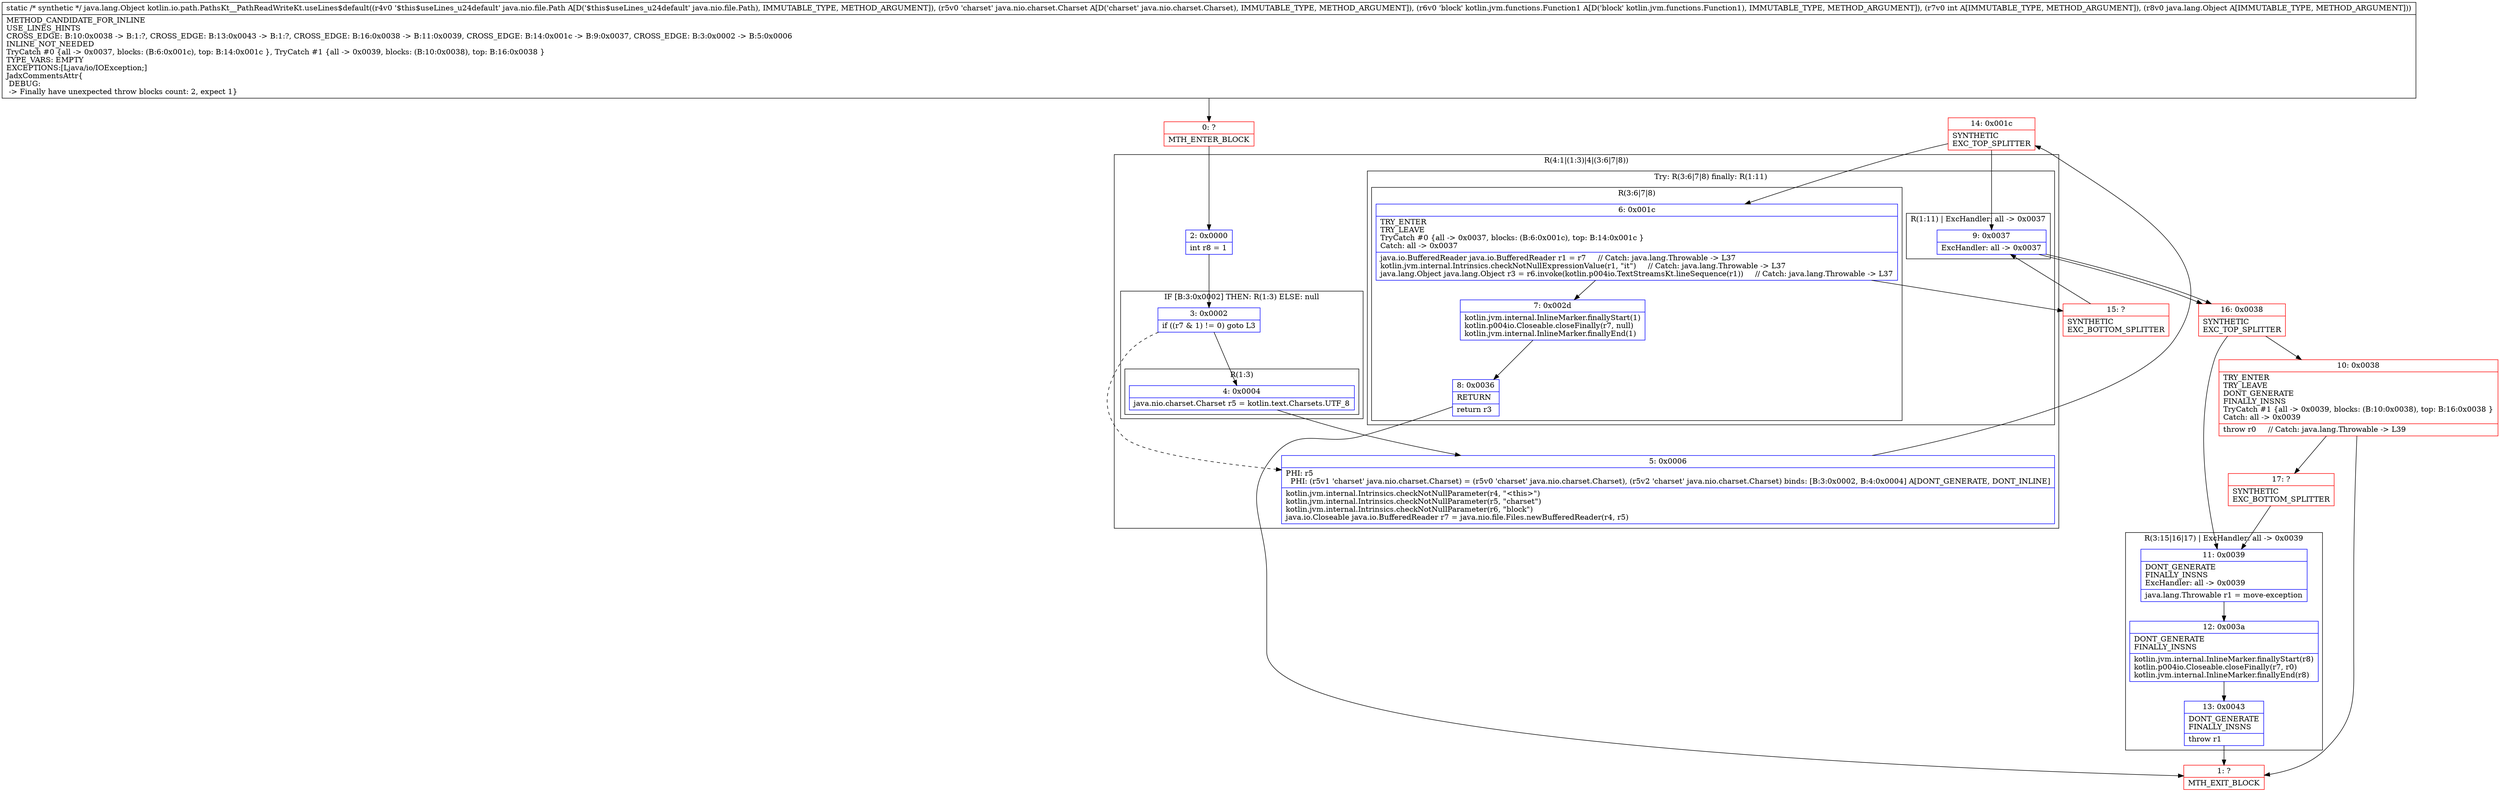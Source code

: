 digraph "CFG forkotlin.io.path.PathsKt__PathReadWriteKt.useLines$default(Ljava\/nio\/file\/Path;Ljava\/nio\/charset\/Charset;Lkotlin\/jvm\/functions\/Function1;ILjava\/lang\/Object;)Ljava\/lang\/Object;" {
subgraph cluster_Region_291142930 {
label = "R(4:1|(1:3)|4|(3:6|7|8))";
node [shape=record,color=blue];
Node_2 [shape=record,label="{2\:\ 0x0000|int r8 = 1\l}"];
subgraph cluster_IfRegion_75517180 {
label = "IF [B:3:0x0002] THEN: R(1:3) ELSE: null";
node [shape=record,color=blue];
Node_3 [shape=record,label="{3\:\ 0x0002|if ((r7 & 1) != 0) goto L3\l}"];
subgraph cluster_Region_2108328291 {
label = "R(1:3)";
node [shape=record,color=blue];
Node_4 [shape=record,label="{4\:\ 0x0004|java.nio.charset.Charset r5 = kotlin.text.Charsets.UTF_8\l}"];
}
}
Node_5 [shape=record,label="{5\:\ 0x0006|PHI: r5 \l  PHI: (r5v1 'charset' java.nio.charset.Charset) = (r5v0 'charset' java.nio.charset.Charset), (r5v2 'charset' java.nio.charset.Charset) binds: [B:3:0x0002, B:4:0x0004] A[DONT_GENERATE, DONT_INLINE]\l|kotlin.jvm.internal.Intrinsics.checkNotNullParameter(r4, \"\<this\>\")\lkotlin.jvm.internal.Intrinsics.checkNotNullParameter(r5, \"charset\")\lkotlin.jvm.internal.Intrinsics.checkNotNullParameter(r6, \"block\")\ljava.io.Closeable java.io.BufferedReader r7 = java.nio.file.Files.newBufferedReader(r4, r5)\l}"];
subgraph cluster_TryCatchRegion_2037048492 {
label = "Try: R(3:6|7|8) finally: R(1:11)";
node [shape=record,color=blue];
subgraph cluster_Region_138603873 {
label = "R(3:6|7|8)";
node [shape=record,color=blue];
Node_6 [shape=record,label="{6\:\ 0x001c|TRY_ENTER\lTRY_LEAVE\lTryCatch #0 \{all \-\> 0x0037, blocks: (B:6:0x001c), top: B:14:0x001c \}\lCatch: all \-\> 0x0037\l|java.io.BufferedReader java.io.BufferedReader r1 = r7     \/\/ Catch: java.lang.Throwable \-\> L37\lkotlin.jvm.internal.Intrinsics.checkNotNullExpressionValue(r1, \"it\")     \/\/ Catch: java.lang.Throwable \-\> L37\ljava.lang.Object java.lang.Object r3 = r6.invoke(kotlin.p004io.TextStreamsKt.lineSequence(r1))     \/\/ Catch: java.lang.Throwable \-\> L37\l}"];
Node_7 [shape=record,label="{7\:\ 0x002d|kotlin.jvm.internal.InlineMarker.finallyStart(1)\lkotlin.p004io.Closeable.closeFinally(r7, null)\lkotlin.jvm.internal.InlineMarker.finallyEnd(1)\l}"];
Node_8 [shape=record,label="{8\:\ 0x0036|RETURN\l|return r3\l}"];
}
subgraph cluster_Region_94541824 {
label = "R(1:11) | ExcHandler: all \-\> 0x0037\l";
node [shape=record,color=blue];
Node_9 [shape=record,label="{9\:\ 0x0037|ExcHandler: all \-\> 0x0037\l}"];
}
}
}
subgraph cluster_Region_94541824 {
label = "R(1:11) | ExcHandler: all \-\> 0x0037\l";
node [shape=record,color=blue];
Node_9 [shape=record,label="{9\:\ 0x0037|ExcHandler: all \-\> 0x0037\l}"];
}
subgraph cluster_Region_54772708 {
label = "R(3:15|16|17) | ExcHandler: all \-\> 0x0039\l";
node [shape=record,color=blue];
Node_11 [shape=record,label="{11\:\ 0x0039|DONT_GENERATE\lFINALLY_INSNS\lExcHandler: all \-\> 0x0039\l|java.lang.Throwable r1 = move\-exception\l}"];
Node_12 [shape=record,label="{12\:\ 0x003a|DONT_GENERATE\lFINALLY_INSNS\l|kotlin.jvm.internal.InlineMarker.finallyStart(r8)\lkotlin.p004io.Closeable.closeFinally(r7, r0)\lkotlin.jvm.internal.InlineMarker.finallyEnd(r8)\l}"];
Node_13 [shape=record,label="{13\:\ 0x0043|DONT_GENERATE\lFINALLY_INSNS\l|throw r1\l}"];
}
Node_0 [shape=record,color=red,label="{0\:\ ?|MTH_ENTER_BLOCK\l}"];
Node_14 [shape=record,color=red,label="{14\:\ 0x001c|SYNTHETIC\lEXC_TOP_SPLITTER\l}"];
Node_1 [shape=record,color=red,label="{1\:\ ?|MTH_EXIT_BLOCK\l}"];
Node_15 [shape=record,color=red,label="{15\:\ ?|SYNTHETIC\lEXC_BOTTOM_SPLITTER\l}"];
Node_16 [shape=record,color=red,label="{16\:\ 0x0038|SYNTHETIC\lEXC_TOP_SPLITTER\l}"];
Node_10 [shape=record,color=red,label="{10\:\ 0x0038|TRY_ENTER\lTRY_LEAVE\lDONT_GENERATE\lFINALLY_INSNS\lTryCatch #1 \{all \-\> 0x0039, blocks: (B:10:0x0038), top: B:16:0x0038 \}\lCatch: all \-\> 0x0039\l|throw r0     \/\/ Catch: java.lang.Throwable \-\> L39\l}"];
Node_17 [shape=record,color=red,label="{17\:\ ?|SYNTHETIC\lEXC_BOTTOM_SPLITTER\l}"];
MethodNode[shape=record,label="{static \/* synthetic *\/ java.lang.Object kotlin.io.path.PathsKt__PathReadWriteKt.useLines$default((r4v0 '$this$useLines_u24default' java.nio.file.Path A[D('$this$useLines_u24default' java.nio.file.Path), IMMUTABLE_TYPE, METHOD_ARGUMENT]), (r5v0 'charset' java.nio.charset.Charset A[D('charset' java.nio.charset.Charset), IMMUTABLE_TYPE, METHOD_ARGUMENT]), (r6v0 'block' kotlin.jvm.functions.Function1 A[D('block' kotlin.jvm.functions.Function1), IMMUTABLE_TYPE, METHOD_ARGUMENT]), (r7v0 int A[IMMUTABLE_TYPE, METHOD_ARGUMENT]), (r8v0 java.lang.Object A[IMMUTABLE_TYPE, METHOD_ARGUMENT]))  | METHOD_CANDIDATE_FOR_INLINE\lUSE_LINES_HINTS\lCROSS_EDGE: B:10:0x0038 \-\> B:1:?, CROSS_EDGE: B:13:0x0043 \-\> B:1:?, CROSS_EDGE: B:16:0x0038 \-\> B:11:0x0039, CROSS_EDGE: B:14:0x001c \-\> B:9:0x0037, CROSS_EDGE: B:3:0x0002 \-\> B:5:0x0006\lINLINE_NOT_NEEDED\lTryCatch #0 \{all \-\> 0x0037, blocks: (B:6:0x001c), top: B:14:0x001c \}, TryCatch #1 \{all \-\> 0x0039, blocks: (B:10:0x0038), top: B:16:0x0038 \}\lTYPE_VARS: EMPTY\lEXCEPTIONS:[Ljava\/io\/IOException;]\lJadxCommentsAttr\{\l DEBUG: \l \-\> Finally have unexpected throw blocks count: 2, expect 1\}\l}"];
MethodNode -> Node_0;Node_2 -> Node_3;
Node_3 -> Node_4;
Node_3 -> Node_5[style=dashed];
Node_4 -> Node_5;
Node_5 -> Node_14;
Node_6 -> Node_7;
Node_6 -> Node_15;
Node_7 -> Node_8;
Node_8 -> Node_1;
Node_9 -> Node_16;
Node_9 -> Node_16;
Node_11 -> Node_12;
Node_12 -> Node_13;
Node_13 -> Node_1;
Node_0 -> Node_2;
Node_14 -> Node_6;
Node_14 -> Node_9;
Node_15 -> Node_9;
Node_16 -> Node_10;
Node_16 -> Node_11;
Node_10 -> Node_1;
Node_10 -> Node_17;
Node_17 -> Node_11;
}

